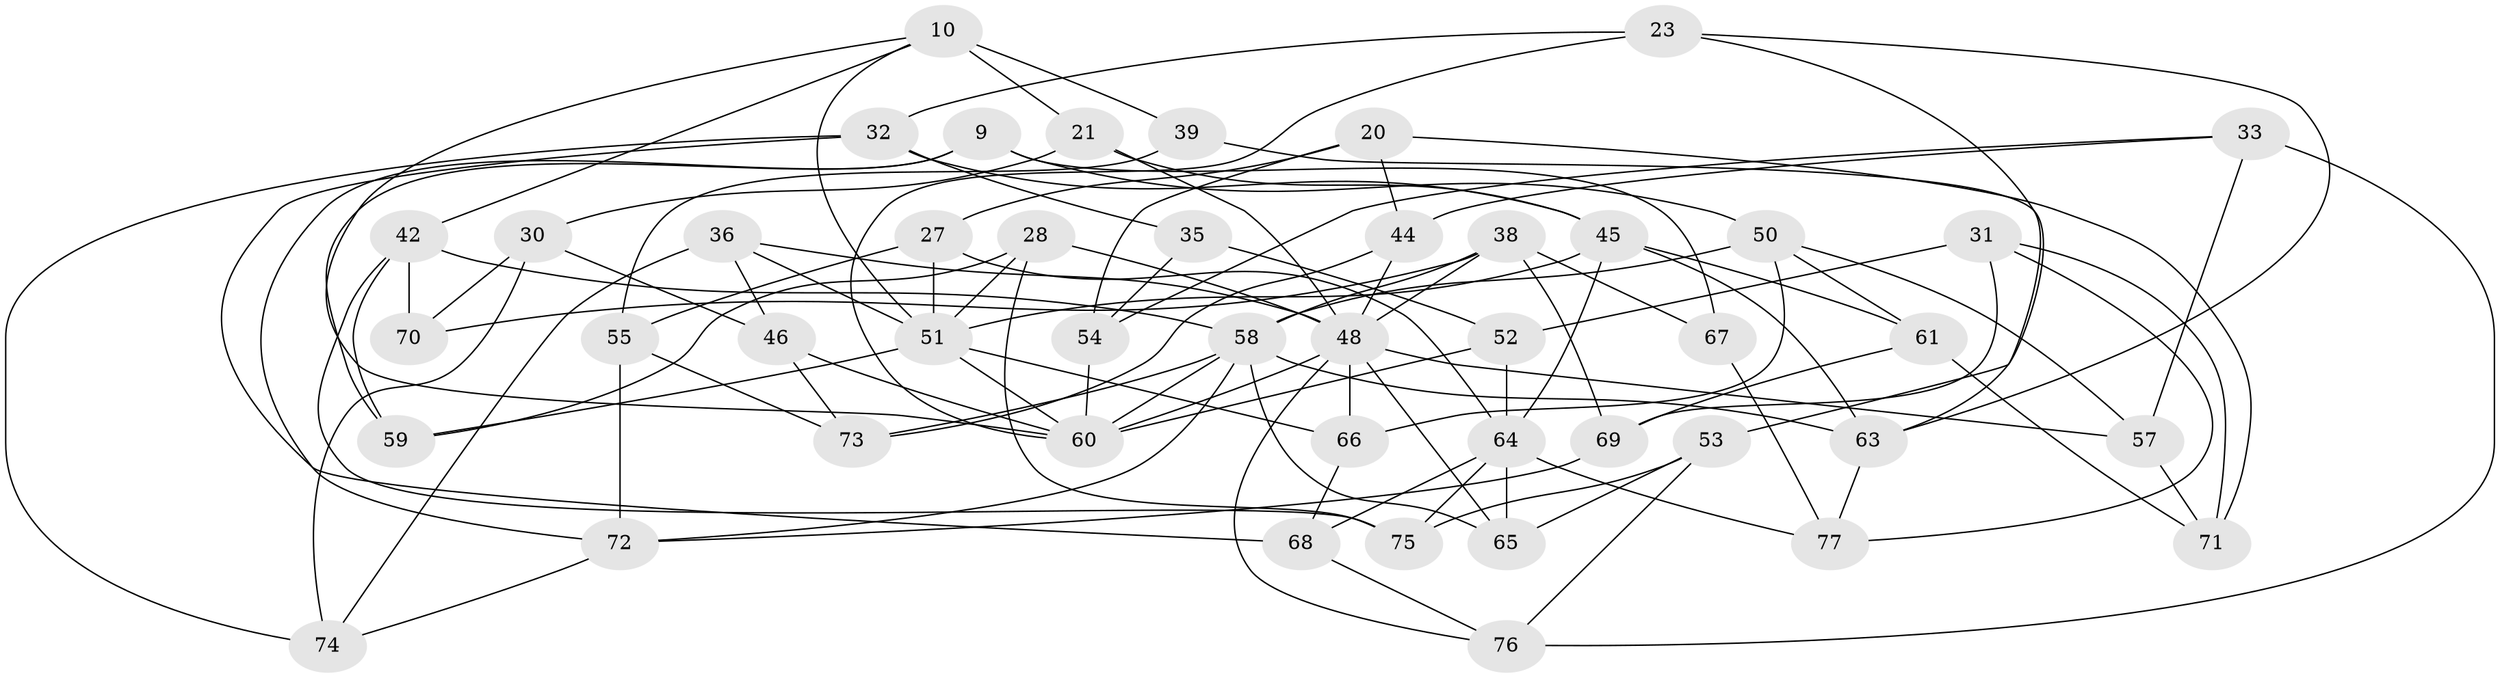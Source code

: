 // original degree distribution, {4: 1.0}
// Generated by graph-tools (version 1.1) at 2025/01/03/04/25 22:01:10]
// undirected, 46 vertices, 105 edges
graph export_dot {
graph [start="1"]
  node [color=gray90,style=filled];
  9 [super="+7"];
  10 [super="+5"];
  20;
  21;
  23;
  27;
  28;
  30;
  31;
  32 [super="+24"];
  33;
  35;
  36;
  38 [super="+37"];
  39;
  42 [super="+40"];
  44;
  45 [super="+16"];
  46;
  48 [super="+2+15+34"];
  50 [super="+49+13"];
  51 [super="+29+41"];
  52;
  53;
  54;
  55;
  57;
  58 [super="+8+25+56"];
  59;
  60 [super="+19+47+22"];
  61;
  63 [super="+26"];
  64 [super="+18+43"];
  65 [super="+62"];
  66 [super="+1"];
  67;
  68;
  69;
  70;
  71;
  72 [super="+14"];
  73;
  74;
  75;
  76;
  77;
  9 -- 67;
  9 -- 72 [weight=2];
  9 -- 50 [weight=2];
  9 -- 59;
  10 -- 39 [weight=2];
  10 -- 42;
  10 -- 21;
  10 -- 60;
  10 -- 51;
  20 -- 27;
  20 -- 71;
  20 -- 44;
  20 -- 54;
  21 -- 48;
  21 -- 30;
  21 -- 45;
  23 -- 63;
  23 -- 53;
  23 -- 60;
  23 -- 32;
  27 -- 64;
  27 -- 55;
  27 -- 51;
  28 -- 75;
  28 -- 59;
  28 -- 51;
  28 -- 48;
  30 -- 70;
  30 -- 74;
  30 -- 46;
  31 -- 52;
  31 -- 69;
  31 -- 71;
  31 -- 77;
  32 -- 74;
  32 -- 68;
  32 -- 35 [weight=2];
  32 -- 45;
  33 -- 57;
  33 -- 54;
  33 -- 76;
  33 -- 44;
  35 -- 52;
  35 -- 54;
  36 -- 46;
  36 -- 74;
  36 -- 51;
  36 -- 48;
  38 -- 67 [weight=2];
  38 -- 69;
  38 -- 48;
  38 -- 70;
  38 -- 58;
  39 -- 55;
  39 -- 63;
  42 -- 59;
  42 -- 70 [weight=2];
  42 -- 75;
  42 -- 58;
  44 -- 73;
  44 -- 48;
  45 -- 63 [weight=2];
  45 -- 61;
  45 -- 64;
  45 -- 51 [weight=2];
  46 -- 73;
  46 -- 60;
  48 -- 57;
  48 -- 65 [weight=2];
  48 -- 66;
  48 -- 76;
  48 -- 60 [weight=2];
  50 -- 57;
  50 -- 61;
  50 -- 58 [weight=3];
  50 -- 66;
  51 -- 66 [weight=3];
  51 -- 60 [weight=2];
  51 -- 59;
  52 -- 64;
  52 -- 60;
  53 -- 76;
  53 -- 65;
  53 -- 75;
  54 -- 60;
  55 -- 72;
  55 -- 73;
  57 -- 71;
  58 -- 72;
  58 -- 63;
  58 -- 73;
  58 -- 65;
  58 -- 60 [weight=3];
  61 -- 69;
  61 -- 71;
  63 -- 77;
  64 -- 77;
  64 -- 68;
  64 -- 75;
  64 -- 65 [weight=2];
  66 -- 68;
  67 -- 77;
  68 -- 76;
  69 -- 72;
  72 -- 74;
}
